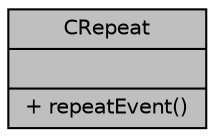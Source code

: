 digraph "CRepeat"
{
 // LATEX_PDF_SIZE
  edge [fontname="Helvetica",fontsize="10",labelfontname="Helvetica",labelfontsize="10"];
  node [fontname="Helvetica",fontsize="10",shape=record];
  Node1 [label="{CRepeat\n||+ repeatEvent()\l}",height=0.2,width=0.4,color="black", fillcolor="grey75", style="filled", fontcolor="black",tooltip=" "];
}
